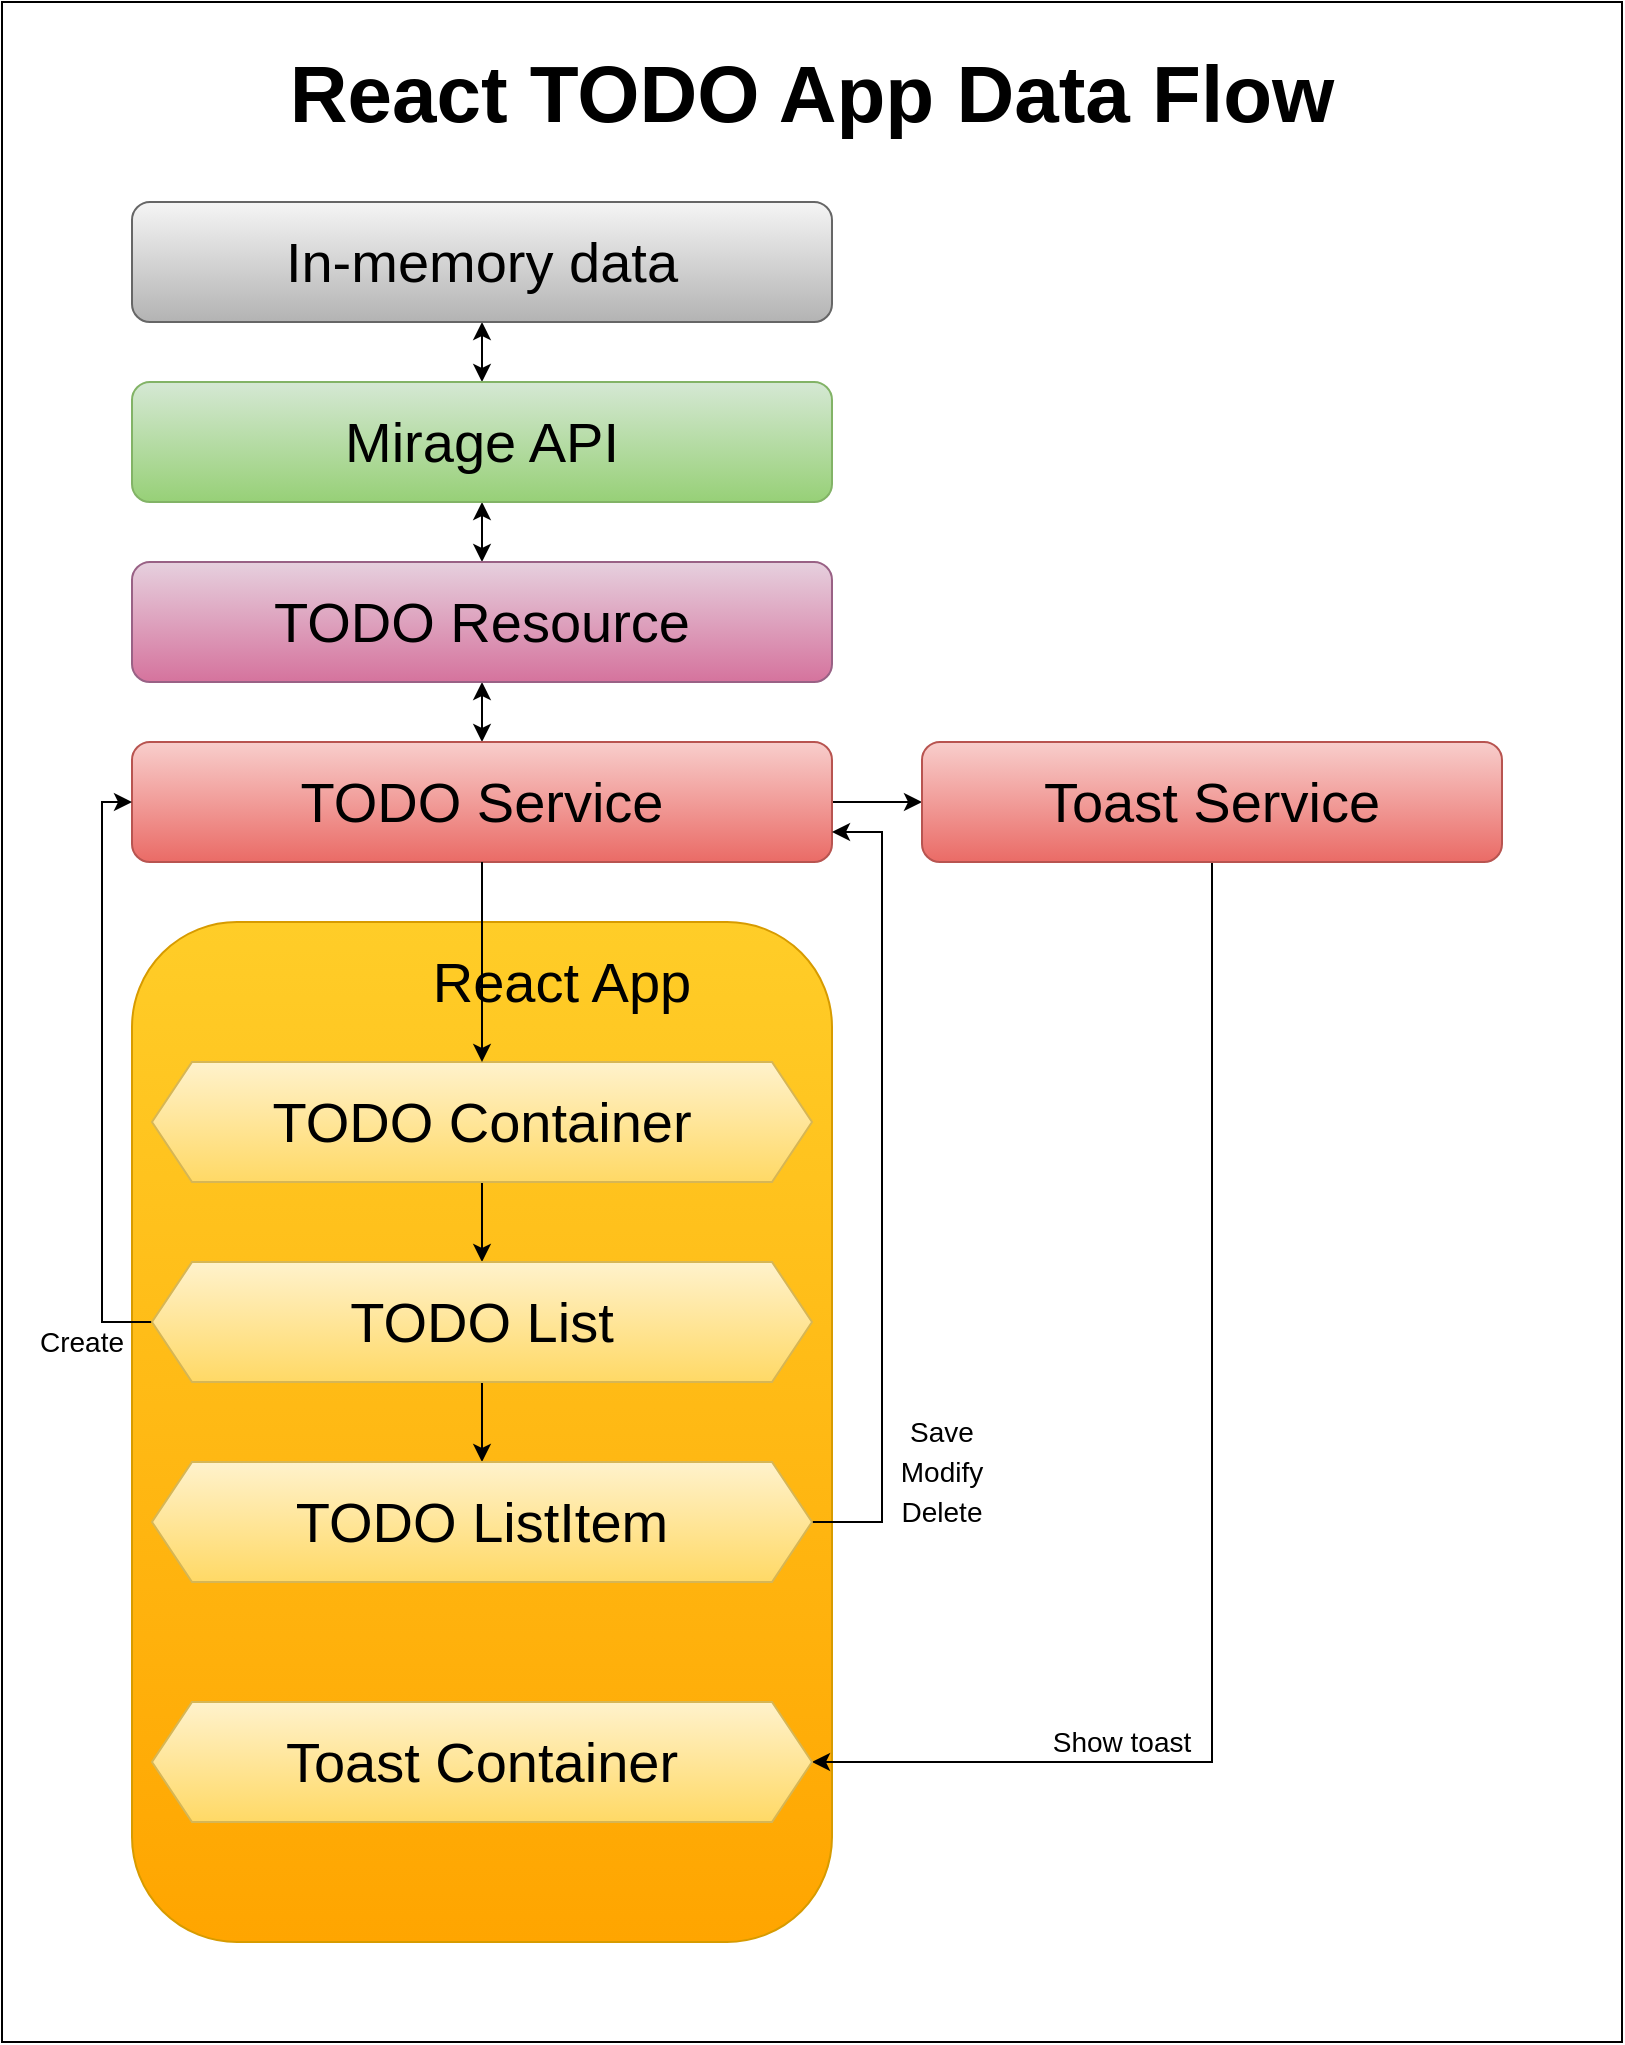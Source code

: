 <mxfile version="16.5.1" type="device"><diagram id="AonQSrAODJ7Mb7EEObNJ" name="Page-1"><mxGraphModel dx="918" dy="854" grid="1" gridSize="10" guides="1" tooltips="1" connect="1" arrows="1" fold="1" page="1" pageScale="1" pageWidth="850" pageHeight="1100" math="0" shadow="0"><root><mxCell id="0"/><mxCell id="1" parent="0"/><mxCell id="cyrf86a3sAS7-CbBjfCV-2" value="" style="rounded=0;whiteSpace=wrap;html=1;" vertex="1" parent="1"><mxGeometry x="20" y="40" width="810" height="1020" as="geometry"/></mxCell><mxCell id="cyrf86a3sAS7-CbBjfCV-3" value="&lt;b&gt;&lt;font style=&quot;font-size: 40px&quot;&gt;React TODO App Data Flow&lt;/font&gt;&lt;/b&gt;" style="text;html=1;strokeColor=none;fillColor=none;align=center;verticalAlign=middle;whiteSpace=wrap;rounded=0;" vertex="1" parent="1"><mxGeometry x="85" y="60" width="680" height="50" as="geometry"/></mxCell><mxCell id="cyrf86a3sAS7-CbBjfCV-10" style="edgeStyle=orthogonalEdgeStyle;rounded=0;orthogonalLoop=1;jettySize=auto;html=1;exitX=0.5;exitY=0;exitDx=0;exitDy=0;entryX=0.5;entryY=1;entryDx=0;entryDy=0;fontSize=28;startArrow=classic;startFill=1;" edge="1" parent="1" source="cyrf86a3sAS7-CbBjfCV-8" target="cyrf86a3sAS7-CbBjfCV-9"><mxGeometry relative="1" as="geometry"/></mxCell><mxCell id="cyrf86a3sAS7-CbBjfCV-15" style="edgeStyle=orthogonalEdgeStyle;rounded=0;orthogonalLoop=1;jettySize=auto;html=1;exitX=0.5;exitY=1;exitDx=0;exitDy=0;entryX=0.5;entryY=0;entryDx=0;entryDy=0;fontSize=28;startArrow=classic;startFill=1;" edge="1" parent="1" source="cyrf86a3sAS7-CbBjfCV-8" target="cyrf86a3sAS7-CbBjfCV-11"><mxGeometry relative="1" as="geometry"/></mxCell><mxCell id="cyrf86a3sAS7-CbBjfCV-8" value="Mirage API" style="rounded=1;whiteSpace=wrap;html=1;fontSize=28;fillColor=#d5e8d4;gradientColor=#97d077;strokeColor=#82b366;" vertex="1" parent="1"><mxGeometry x="85" y="230" width="350" height="60" as="geometry"/></mxCell><mxCell id="cyrf86a3sAS7-CbBjfCV-9" value="In-memory data" style="rounded=1;whiteSpace=wrap;html=1;fontSize=28;fillColor=#f5f5f5;gradientColor=#b3b3b3;strokeColor=#666666;" vertex="1" parent="1"><mxGeometry x="85" y="140" width="350" height="60" as="geometry"/></mxCell><mxCell id="cyrf86a3sAS7-CbBjfCV-16" style="edgeStyle=orthogonalEdgeStyle;rounded=0;orthogonalLoop=1;jettySize=auto;html=1;exitX=0.5;exitY=1;exitDx=0;exitDy=0;entryX=0.5;entryY=0;entryDx=0;entryDy=0;fontSize=28;startArrow=classic;startFill=1;" edge="1" parent="1" source="cyrf86a3sAS7-CbBjfCV-11" target="cyrf86a3sAS7-CbBjfCV-12"><mxGeometry relative="1" as="geometry"/></mxCell><mxCell id="cyrf86a3sAS7-CbBjfCV-11" value="TODO Resource" style="rounded=1;whiteSpace=wrap;html=1;fontSize=28;fillColor=#e6d0de;gradientColor=#d5739d;strokeColor=#996185;" vertex="1" parent="1"><mxGeometry x="85" y="320" width="350" height="60" as="geometry"/></mxCell><mxCell id="cyrf86a3sAS7-CbBjfCV-36" style="edgeStyle=orthogonalEdgeStyle;rounded=0;orthogonalLoop=1;jettySize=auto;html=1;exitX=1;exitY=0.5;exitDx=0;exitDy=0;entryX=0;entryY=0.5;entryDx=0;entryDy=0;fontSize=14;startArrow=none;startFill=0;" edge="1" parent="1" source="cyrf86a3sAS7-CbBjfCV-12" target="cyrf86a3sAS7-CbBjfCV-34"><mxGeometry relative="1" as="geometry"/></mxCell><mxCell id="cyrf86a3sAS7-CbBjfCV-12" value="TODO Service" style="rounded=1;whiteSpace=wrap;html=1;fontSize=28;fillColor=#f8cecc;gradientColor=#ea6b66;strokeColor=#b85450;" vertex="1" parent="1"><mxGeometry x="85" y="410" width="350" height="60" as="geometry"/></mxCell><mxCell id="cyrf86a3sAS7-CbBjfCV-14" value="" style="rounded=1;whiteSpace=wrap;html=1;fontSize=28;fillColor=#ffcd28;gradientColor=#ffa500;strokeColor=#d79b00;" vertex="1" parent="1"><mxGeometry x="85" y="500" width="350" height="510" as="geometry"/></mxCell><mxCell id="cyrf86a3sAS7-CbBjfCV-18" value="&lt;font style=&quot;font-size: 28px&quot;&gt;React App&lt;/font&gt;" style="text;html=1;strokeColor=none;fillColor=none;align=center;verticalAlign=middle;whiteSpace=wrap;rounded=0;fontSize=40;" vertex="1" parent="1"><mxGeometry x="200" y="510" width="200" height="30" as="geometry"/></mxCell><mxCell id="cyrf86a3sAS7-CbBjfCV-24" style="edgeStyle=orthogonalEdgeStyle;rounded=0;orthogonalLoop=1;jettySize=auto;html=1;exitX=0.5;exitY=1;exitDx=0;exitDy=0;entryX=0.5;entryY=0;entryDx=0;entryDy=0;fontSize=28;startArrow=none;startFill=0;" edge="1" parent="1" source="cyrf86a3sAS7-CbBjfCV-19" target="cyrf86a3sAS7-CbBjfCV-20"><mxGeometry relative="1" as="geometry"/></mxCell><mxCell id="cyrf86a3sAS7-CbBjfCV-19" value="TODO Container" style="shape=hexagon;perimeter=hexagonPerimeter2;whiteSpace=wrap;html=1;fixedSize=1;fontSize=28;fillColor=#fff2cc;gradientColor=#ffd966;strokeColor=#d6b656;" vertex="1" parent="1"><mxGeometry x="95" y="570" width="330" height="60" as="geometry"/></mxCell><mxCell id="cyrf86a3sAS7-CbBjfCV-23" style="edgeStyle=orthogonalEdgeStyle;rounded=0;orthogonalLoop=1;jettySize=auto;html=1;exitX=0;exitY=0.5;exitDx=0;exitDy=0;entryX=0;entryY=0.5;entryDx=0;entryDy=0;fontSize=28;startArrow=none;startFill=0;" edge="1" parent="1" source="cyrf86a3sAS7-CbBjfCV-20" target="cyrf86a3sAS7-CbBjfCV-12"><mxGeometry relative="1" as="geometry"><Array as="points"><mxPoint x="70" y="700"/><mxPoint x="70" y="440"/></Array></mxGeometry></mxCell><mxCell id="cyrf86a3sAS7-CbBjfCV-25" style="edgeStyle=orthogonalEdgeStyle;rounded=0;orthogonalLoop=1;jettySize=auto;html=1;exitX=0.5;exitY=1;exitDx=0;exitDy=0;entryX=0.5;entryY=0;entryDx=0;entryDy=0;fontSize=28;startArrow=none;startFill=0;" edge="1" parent="1" source="cyrf86a3sAS7-CbBjfCV-20" target="cyrf86a3sAS7-CbBjfCV-21"><mxGeometry relative="1" as="geometry"/></mxCell><mxCell id="cyrf86a3sAS7-CbBjfCV-20" value="TODO List" style="shape=hexagon;perimeter=hexagonPerimeter2;whiteSpace=wrap;html=1;fixedSize=1;fontSize=28;fillColor=#fff2cc;gradientColor=#ffd966;strokeColor=#d6b656;" vertex="1" parent="1"><mxGeometry x="95" y="670" width="330" height="60" as="geometry"/></mxCell><mxCell id="cyrf86a3sAS7-CbBjfCV-22" style="edgeStyle=orthogonalEdgeStyle;rounded=0;orthogonalLoop=1;jettySize=auto;html=1;exitX=1;exitY=0.5;exitDx=0;exitDy=0;entryX=1;entryY=0.75;entryDx=0;entryDy=0;fontSize=28;startArrow=none;startFill=0;" edge="1" parent="1" source="cyrf86a3sAS7-CbBjfCV-21" target="cyrf86a3sAS7-CbBjfCV-12"><mxGeometry relative="1" as="geometry"><Array as="points"><mxPoint x="460" y="800"/><mxPoint x="460" y="455"/></Array></mxGeometry></mxCell><mxCell id="cyrf86a3sAS7-CbBjfCV-21" value="TODO ListItem" style="shape=hexagon;perimeter=hexagonPerimeter2;whiteSpace=wrap;html=1;fixedSize=1;fontSize=28;fillColor=#fff2cc;gradientColor=#ffd966;strokeColor=#d6b656;" vertex="1" parent="1"><mxGeometry x="95" y="770" width="330" height="60" as="geometry"/></mxCell><mxCell id="cyrf86a3sAS7-CbBjfCV-28" style="edgeStyle=orthogonalEdgeStyle;rounded=0;orthogonalLoop=1;jettySize=auto;html=1;exitX=0.5;exitY=1;exitDx=0;exitDy=0;entryX=0.5;entryY=0;entryDx=0;entryDy=0;fontSize=28;startArrow=none;startFill=0;" edge="1" parent="1" source="cyrf86a3sAS7-CbBjfCV-12" target="cyrf86a3sAS7-CbBjfCV-19"><mxGeometry relative="1" as="geometry"/></mxCell><mxCell id="cyrf86a3sAS7-CbBjfCV-30" value="&lt;font style=&quot;font-size: 14px&quot;&gt;Create&lt;/font&gt;" style="text;html=1;strokeColor=none;fillColor=none;align=center;verticalAlign=middle;whiteSpace=wrap;rounded=0;fontSize=28;flipV=1;flipH=1;direction=west;" vertex="1" parent="1"><mxGeometry x="35" y="690" width="50" height="30" as="geometry"/></mxCell><mxCell id="cyrf86a3sAS7-CbBjfCV-31" value="&lt;span style=&quot;font-size: 14px ; line-height: 0.5&quot;&gt;Save&lt;br&gt;&lt;/span&gt;" style="text;html=1;strokeColor=none;fillColor=none;align=center;verticalAlign=middle;whiteSpace=wrap;rounded=0;fontSize=28;spacing=0;" vertex="1" parent="1"><mxGeometry x="450" y="735" width="80" height="30" as="geometry"/></mxCell><mxCell id="cyrf86a3sAS7-CbBjfCV-32" value="&lt;span style=&quot;font-size: 14px ; line-height: 0.5&quot;&gt;Modify&lt;br&gt;&lt;/span&gt;" style="text;html=1;strokeColor=none;fillColor=none;align=center;verticalAlign=middle;whiteSpace=wrap;rounded=0;fontSize=28;spacing=0;" vertex="1" parent="1"><mxGeometry x="450" y="755" width="80" height="30" as="geometry"/></mxCell><mxCell id="cyrf86a3sAS7-CbBjfCV-33" value="&lt;span style=&quot;font-size: 14px ; line-height: 0.5&quot;&gt;Delete&lt;br&gt;&lt;/span&gt;" style="text;html=1;strokeColor=none;fillColor=none;align=center;verticalAlign=middle;whiteSpace=wrap;rounded=0;fontSize=28;spacing=0;" vertex="1" parent="1"><mxGeometry x="450" y="775" width="80" height="30" as="geometry"/></mxCell><mxCell id="cyrf86a3sAS7-CbBjfCV-37" style="edgeStyle=orthogonalEdgeStyle;rounded=0;orthogonalLoop=1;jettySize=auto;html=1;exitX=0.5;exitY=1;exitDx=0;exitDy=0;entryX=1;entryY=0.5;entryDx=0;entryDy=0;fontSize=14;startArrow=none;startFill=0;" edge="1" parent="1" source="cyrf86a3sAS7-CbBjfCV-34" target="cyrf86a3sAS7-CbBjfCV-35"><mxGeometry relative="1" as="geometry"/></mxCell><mxCell id="cyrf86a3sAS7-CbBjfCV-34" value="Toast Service" style="rounded=1;whiteSpace=wrap;html=1;fontSize=28;fillColor=#f8cecc;gradientColor=#ea6b66;strokeColor=#b85450;" vertex="1" parent="1"><mxGeometry x="480" y="410" width="290" height="60" as="geometry"/></mxCell><mxCell id="cyrf86a3sAS7-CbBjfCV-35" value="Toast Container" style="shape=hexagon;perimeter=hexagonPerimeter2;whiteSpace=wrap;html=1;fixedSize=1;fontSize=28;fillColor=#fff2cc;gradientColor=#ffd966;strokeColor=#d6b656;" vertex="1" parent="1"><mxGeometry x="95" y="890" width="330" height="60" as="geometry"/></mxCell><mxCell id="cyrf86a3sAS7-CbBjfCV-38" value="&lt;span style=&quot;font-size: 14px ; line-height: 0.5&quot;&gt;Show toast&lt;br&gt;&lt;/span&gt;" style="text;html=1;strokeColor=none;fillColor=none;align=center;verticalAlign=middle;whiteSpace=wrap;rounded=0;fontSize=28;spacing=0;" vertex="1" parent="1"><mxGeometry x="540" y="890" width="80" height="30" as="geometry"/></mxCell></root></mxGraphModel></diagram></mxfile>